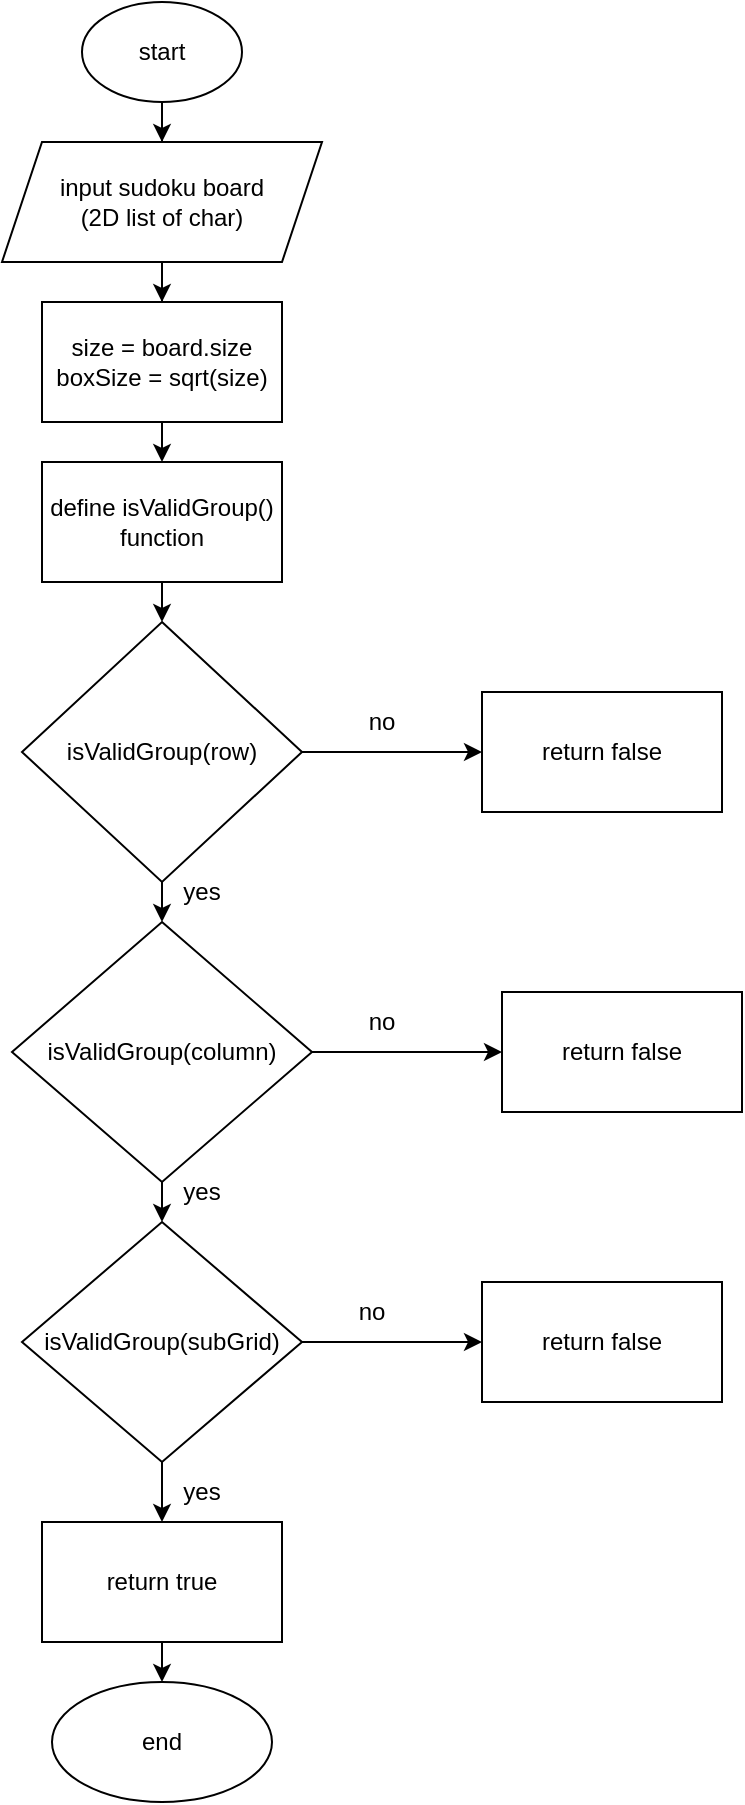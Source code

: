 <mxfile version="26.2.5">
  <diagram id="C5RBs43oDa-KdzZeNtuy" name="Page-1">
    <mxGraphModel dx="874" dy="1642" grid="1" gridSize="10" guides="1" tooltips="1" connect="1" arrows="1" fold="1" page="1" pageScale="1" pageWidth="827" pageHeight="1169" math="0" shadow="0">
      <root>
        <mxCell id="WIyWlLk6GJQsqaUBKTNV-0" />
        <mxCell id="WIyWlLk6GJQsqaUBKTNV-1" parent="WIyWlLk6GJQsqaUBKTNV-0" />
        <mxCell id="WIyWlLk6GJQsqaUBKTNV-8" value="No" style="rounded=0;html=1;jettySize=auto;orthogonalLoop=1;fontSize=11;endArrow=block;endFill=0;endSize=8;strokeWidth=1;shadow=0;labelBackgroundColor=none;edgeStyle=orthogonalEdgeStyle;" parent="WIyWlLk6GJQsqaUBKTNV-1" source="WIyWlLk6GJQsqaUBKTNV-10" edge="1">
          <mxGeometry x="0.333" y="20" relative="1" as="geometry">
            <mxPoint as="offset" />
            <mxPoint x="220" y="440" as="targetPoint" />
          </mxGeometry>
        </mxCell>
        <mxCell id="WVFGbX8OKdMeRJ4kNkZL-5" value="" style="edgeStyle=orthogonalEdgeStyle;rounded=0;orthogonalLoop=1;jettySize=auto;html=1;" edge="1" parent="WIyWlLk6GJQsqaUBKTNV-1" source="WVFGbX8OKdMeRJ4kNkZL-1" target="WVFGbX8OKdMeRJ4kNkZL-4">
          <mxGeometry relative="1" as="geometry" />
        </mxCell>
        <mxCell id="WVFGbX8OKdMeRJ4kNkZL-1" value="start" style="ellipse;whiteSpace=wrap;html=1;" vertex="1" parent="WIyWlLk6GJQsqaUBKTNV-1">
          <mxGeometry x="170" y="-50" width="80" height="50" as="geometry" />
        </mxCell>
        <mxCell id="WVFGbX8OKdMeRJ4kNkZL-7" value="" style="edgeStyle=orthogonalEdgeStyle;rounded=0;orthogonalLoop=1;jettySize=auto;html=1;" edge="1" parent="WIyWlLk6GJQsqaUBKTNV-1" source="WVFGbX8OKdMeRJ4kNkZL-4" target="WVFGbX8OKdMeRJ4kNkZL-6">
          <mxGeometry relative="1" as="geometry" />
        </mxCell>
        <mxCell id="WVFGbX8OKdMeRJ4kNkZL-4" value="input sudoku board&lt;div&gt;(2D list of char)&lt;/div&gt;" style="shape=parallelogram;perimeter=parallelogramPerimeter;whiteSpace=wrap;html=1;fixedSize=1;" vertex="1" parent="WIyWlLk6GJQsqaUBKTNV-1">
          <mxGeometry x="130" y="20" width="160" height="60" as="geometry" />
        </mxCell>
        <mxCell id="WVFGbX8OKdMeRJ4kNkZL-39" value="" style="edgeStyle=none;rounded=0;orthogonalLoop=1;jettySize=auto;html=1;" edge="1" parent="WIyWlLk6GJQsqaUBKTNV-1" source="WVFGbX8OKdMeRJ4kNkZL-6" target="WVFGbX8OKdMeRJ4kNkZL-37">
          <mxGeometry relative="1" as="geometry" />
        </mxCell>
        <mxCell id="WVFGbX8OKdMeRJ4kNkZL-6" value="size = board.size&lt;div&gt;boxSize = sqrt(size)&lt;/div&gt;" style="whiteSpace=wrap;html=1;" vertex="1" parent="WIyWlLk6GJQsqaUBKTNV-1">
          <mxGeometry x="150" y="100" width="120" height="60" as="geometry" />
        </mxCell>
        <mxCell id="WVFGbX8OKdMeRJ4kNkZL-11" value="" style="endArrow=none;html=1;rounded=0;entryX=0.5;entryY=1;entryDx=0;entryDy=0;" edge="1" parent="WIyWlLk6GJQsqaUBKTNV-1" target="WVFGbX8OKdMeRJ4kNkZL-8">
          <mxGeometry width="50" height="50" relative="1" as="geometry">
            <mxPoint x="210" y="300" as="sourcePoint" />
            <mxPoint x="210" y="240" as="targetPoint" />
          </mxGeometry>
        </mxCell>
        <mxCell id="WVFGbX8OKdMeRJ4kNkZL-15" value="" style="edgeStyle=none;rounded=0;orthogonalLoop=1;jettySize=auto;html=1;" edge="1" parent="WIyWlLk6GJQsqaUBKTNV-1" source="WVFGbX8OKdMeRJ4kNkZL-8" target="WVFGbX8OKdMeRJ4kNkZL-12">
          <mxGeometry relative="1" as="geometry" />
        </mxCell>
        <mxCell id="WVFGbX8OKdMeRJ4kNkZL-21" value="" style="edgeStyle=none;rounded=0;orthogonalLoop=1;jettySize=auto;html=1;" edge="1" parent="WIyWlLk6GJQsqaUBKTNV-1" source="WVFGbX8OKdMeRJ4kNkZL-8" target="WVFGbX8OKdMeRJ4kNkZL-20">
          <mxGeometry relative="1" as="geometry" />
        </mxCell>
        <mxCell id="WVFGbX8OKdMeRJ4kNkZL-8" value="&lt;div&gt;isValidGroup(row)&lt;/div&gt;" style="rhombus;whiteSpace=wrap;html=1;" vertex="1" parent="WIyWlLk6GJQsqaUBKTNV-1">
          <mxGeometry x="140" y="260" width="140" height="130" as="geometry" />
        </mxCell>
        <mxCell id="WVFGbX8OKdMeRJ4kNkZL-16" value="" style="edgeStyle=none;rounded=0;orthogonalLoop=1;jettySize=auto;html=1;" edge="1" parent="WIyWlLk6GJQsqaUBKTNV-1" source="WVFGbX8OKdMeRJ4kNkZL-12" target="WVFGbX8OKdMeRJ4kNkZL-13">
          <mxGeometry relative="1" as="geometry" />
        </mxCell>
        <mxCell id="WVFGbX8OKdMeRJ4kNkZL-23" value="" style="edgeStyle=none;rounded=0;orthogonalLoop=1;jettySize=auto;html=1;" edge="1" parent="WIyWlLk6GJQsqaUBKTNV-1" source="WVFGbX8OKdMeRJ4kNkZL-12" target="WVFGbX8OKdMeRJ4kNkZL-22">
          <mxGeometry relative="1" as="geometry" />
        </mxCell>
        <mxCell id="WVFGbX8OKdMeRJ4kNkZL-12" value="&lt;div&gt;isValidGroup(column)&lt;/div&gt;" style="rhombus;whiteSpace=wrap;html=1;" vertex="1" parent="WIyWlLk6GJQsqaUBKTNV-1">
          <mxGeometry x="135" y="410" width="150" height="130" as="geometry" />
        </mxCell>
        <mxCell id="WVFGbX8OKdMeRJ4kNkZL-27" value="" style="edgeStyle=none;rounded=0;orthogonalLoop=1;jettySize=auto;html=1;" edge="1" parent="WIyWlLk6GJQsqaUBKTNV-1" source="WVFGbX8OKdMeRJ4kNkZL-13" target="WVFGbX8OKdMeRJ4kNkZL-26">
          <mxGeometry relative="1" as="geometry" />
        </mxCell>
        <mxCell id="WVFGbX8OKdMeRJ4kNkZL-42" value="" style="edgeStyle=none;rounded=0;orthogonalLoop=1;jettySize=auto;html=1;" edge="1" parent="WIyWlLk6GJQsqaUBKTNV-1" source="WVFGbX8OKdMeRJ4kNkZL-13" target="WVFGbX8OKdMeRJ4kNkZL-41">
          <mxGeometry relative="1" as="geometry" />
        </mxCell>
        <mxCell id="WVFGbX8OKdMeRJ4kNkZL-13" value="&lt;div&gt;isValidGroup(subGrid)&lt;/div&gt;" style="rhombus;whiteSpace=wrap;html=1;" vertex="1" parent="WIyWlLk6GJQsqaUBKTNV-1">
          <mxGeometry x="140" y="560" width="140" height="120" as="geometry" />
        </mxCell>
        <mxCell id="WVFGbX8OKdMeRJ4kNkZL-17" value="yes" style="text;html=1;align=center;verticalAlign=middle;whiteSpace=wrap;rounded=0;" vertex="1" parent="WIyWlLk6GJQsqaUBKTNV-1">
          <mxGeometry x="200" y="380" width="60" height="30" as="geometry" />
        </mxCell>
        <mxCell id="WVFGbX8OKdMeRJ4kNkZL-19" value="yes" style="text;html=1;align=center;verticalAlign=middle;whiteSpace=wrap;rounded=0;" vertex="1" parent="WIyWlLk6GJQsqaUBKTNV-1">
          <mxGeometry x="200" y="530" width="60" height="30" as="geometry" />
        </mxCell>
        <mxCell id="WVFGbX8OKdMeRJ4kNkZL-20" value="return false" style="whiteSpace=wrap;html=1;" vertex="1" parent="WIyWlLk6GJQsqaUBKTNV-1">
          <mxGeometry x="370" y="295" width="120" height="60" as="geometry" />
        </mxCell>
        <mxCell id="WVFGbX8OKdMeRJ4kNkZL-22" value="return false" style="whiteSpace=wrap;html=1;" vertex="1" parent="WIyWlLk6GJQsqaUBKTNV-1">
          <mxGeometry x="380" y="445" width="120" height="60" as="geometry" />
        </mxCell>
        <mxCell id="WVFGbX8OKdMeRJ4kNkZL-26" value="return false" style="whiteSpace=wrap;html=1;" vertex="1" parent="WIyWlLk6GJQsqaUBKTNV-1">
          <mxGeometry x="370" y="590" width="120" height="60" as="geometry" />
        </mxCell>
        <mxCell id="WVFGbX8OKdMeRJ4kNkZL-28" value="no" style="text;html=1;align=center;verticalAlign=middle;whiteSpace=wrap;rounded=0;" vertex="1" parent="WIyWlLk6GJQsqaUBKTNV-1">
          <mxGeometry x="290" y="295" width="60" height="30" as="geometry" />
        </mxCell>
        <mxCell id="WVFGbX8OKdMeRJ4kNkZL-29" value="no" style="text;html=1;align=center;verticalAlign=middle;whiteSpace=wrap;rounded=0;" vertex="1" parent="WIyWlLk6GJQsqaUBKTNV-1">
          <mxGeometry x="285" y="590" width="60" height="30" as="geometry" />
        </mxCell>
        <mxCell id="WVFGbX8OKdMeRJ4kNkZL-30" value="no" style="text;html=1;align=center;verticalAlign=middle;whiteSpace=wrap;rounded=0;" vertex="1" parent="WIyWlLk6GJQsqaUBKTNV-1">
          <mxGeometry x="290" y="445" width="60" height="30" as="geometry" />
        </mxCell>
        <mxCell id="WVFGbX8OKdMeRJ4kNkZL-33" value="end" style="ellipse;whiteSpace=wrap;html=1;" vertex="1" parent="WIyWlLk6GJQsqaUBKTNV-1">
          <mxGeometry x="155" y="790" width="110" height="60" as="geometry" />
        </mxCell>
        <mxCell id="WVFGbX8OKdMeRJ4kNkZL-40" value="" style="edgeStyle=none;rounded=0;orthogonalLoop=1;jettySize=auto;html=1;" edge="1" parent="WIyWlLk6GJQsqaUBKTNV-1" source="WVFGbX8OKdMeRJ4kNkZL-37" target="WVFGbX8OKdMeRJ4kNkZL-8">
          <mxGeometry relative="1" as="geometry" />
        </mxCell>
        <mxCell id="WVFGbX8OKdMeRJ4kNkZL-37" value="define isValidGroup() function" style="rounded=0;whiteSpace=wrap;html=1;" vertex="1" parent="WIyWlLk6GJQsqaUBKTNV-1">
          <mxGeometry x="150" y="180" width="120" height="60" as="geometry" />
        </mxCell>
        <mxCell id="WVFGbX8OKdMeRJ4kNkZL-43" value="" style="edgeStyle=none;rounded=0;orthogonalLoop=1;jettySize=auto;html=1;" edge="1" parent="WIyWlLk6GJQsqaUBKTNV-1" source="WVFGbX8OKdMeRJ4kNkZL-41" target="WVFGbX8OKdMeRJ4kNkZL-33">
          <mxGeometry relative="1" as="geometry" />
        </mxCell>
        <mxCell id="WVFGbX8OKdMeRJ4kNkZL-41" value="return true" style="whiteSpace=wrap;html=1;" vertex="1" parent="WIyWlLk6GJQsqaUBKTNV-1">
          <mxGeometry x="150" y="710" width="120" height="60" as="geometry" />
        </mxCell>
        <mxCell id="WVFGbX8OKdMeRJ4kNkZL-44" value="yes" style="text;html=1;align=center;verticalAlign=middle;whiteSpace=wrap;rounded=0;" vertex="1" parent="WIyWlLk6GJQsqaUBKTNV-1">
          <mxGeometry x="200" y="680" width="60" height="30" as="geometry" />
        </mxCell>
      </root>
    </mxGraphModel>
  </diagram>
</mxfile>
